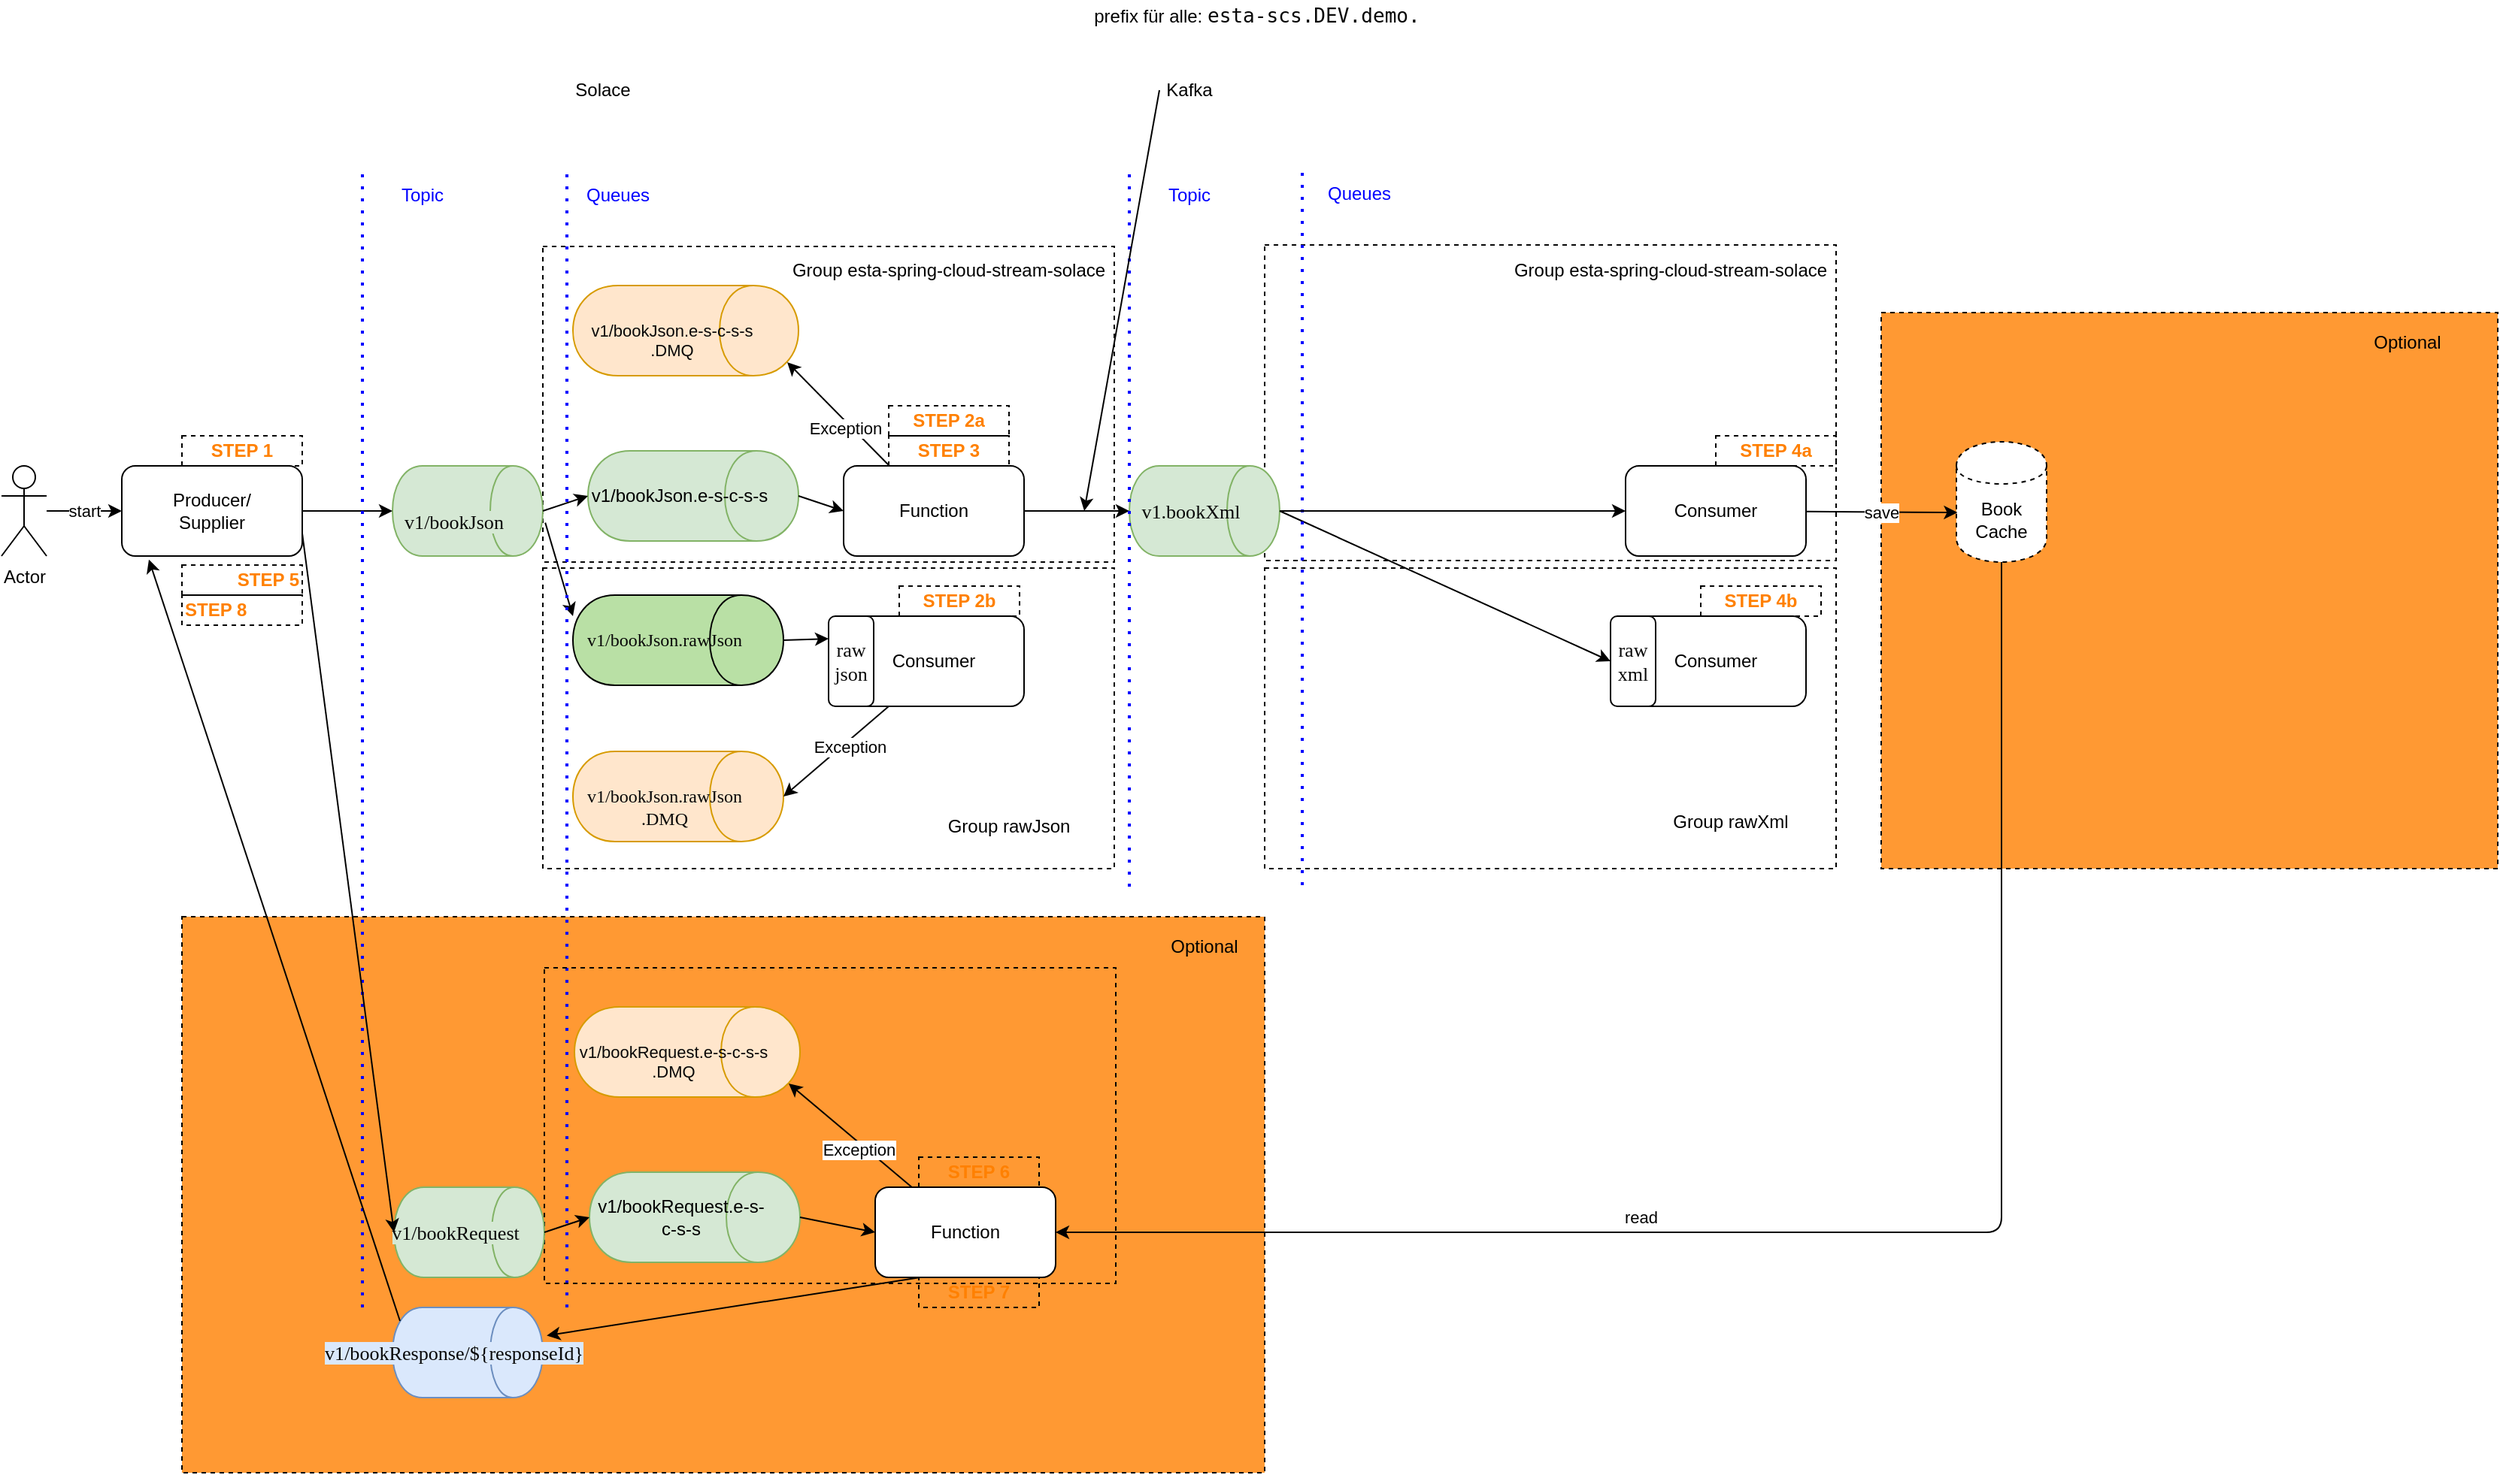 <mxfile version="13.4.4" type="atlas"><mxAtlasLibraries/><diagram id="B9a0p1pbeQFjY8oU1k2n" name="Seite-1"><mxGraphModel dx="1648" dy="1129" grid="1" gridSize="10" guides="1" tooltips="1" connect="1" arrows="1" fold="1" page="0" pageScale="1" pageWidth="827" pageHeight="1169" math="0" shadow="0"><root><mxCell id="0"/><mxCell id="1" parent="0"/><mxCell id="ZoNJKF1gIzMGIUV_nnu--8" value="&lt;h1&gt;&lt;br&gt;&lt;/h1&gt;" style="text;html=1;spacing=5;spacingTop=-20;whiteSpace=wrap;overflow=hidden;rounded=0;strokeColor=#000000;dashed=1;fillColor=#FF9933;" vertex="1" parent="1"><mxGeometry x="1010" y="18" width="410" height="370" as="geometry"/></mxCell><mxCell id="ZoNJKF1gIzMGIUV_nnu--9" value="Optional" style="text;html=1;strokeColor=none;fillColor=none;align=center;verticalAlign=middle;whiteSpace=wrap;rounded=0;" vertex="1" parent="1"><mxGeometry x="1340" y="28" width="40" height="20" as="geometry"/></mxCell><mxCell id="ZoNJKF1gIzMGIUV_nnu--1" value="&lt;h1&gt;&lt;br&gt;&lt;/h1&gt;" style="text;html=1;fillColor=none;spacing=5;spacingTop=-20;whiteSpace=wrap;overflow=hidden;rounded=0;strokeColor=#000000;dashed=1;" vertex="1" parent="1"><mxGeometry x="600" y="188" width="380" height="200" as="geometry"/></mxCell><mxCell id="ZoNJKF1gIzMGIUV_nnu--3" value="&lt;h1&gt;&lt;br&gt;&lt;/h1&gt;" style="text;html=1;spacing=5;spacingTop=-20;whiteSpace=wrap;overflow=hidden;rounded=0;strokeColor=#000000;dashed=1;fillColor=#FF9933;" vertex="1" parent="1"><mxGeometry x="-120" y="420" width="720" height="370" as="geometry"/></mxCell><mxCell id="gQ2z5WsF4v__2IKxMWcm-5" value="&lt;h1&gt;&lt;br&gt;&lt;/h1&gt;" style="text;html=1;fillColor=none;spacing=5;spacingTop=-20;whiteSpace=wrap;overflow=hidden;rounded=0;strokeColor=#000000;dashed=1;" parent="1" vertex="1"><mxGeometry x="120" y="188" width="380" height="200" as="geometry"/></mxCell><mxCell id="q3bkf8AWEYPeqsA7sGzB-5" value="&lt;h1&gt;&lt;br&gt;&lt;/h1&gt;" style="text;html=1;fillColor=none;spacing=5;spacingTop=-20;whiteSpace=wrap;overflow=hidden;rounded=0;strokeColor=#000000;dashed=1;" parent="1" vertex="1"><mxGeometry x="600" y="-27" width="380" height="210" as="geometry"/></mxCell><mxCell id="NH3H8TYd-tB6PFfDmdh2-1" value="&lt;h1&gt;&lt;br&gt;&lt;/h1&gt;" style="text;html=1;fillColor=none;spacing=5;spacingTop=-20;whiteSpace=wrap;overflow=hidden;rounded=0;strokeColor=#000000;dashed=1;" parent="1" vertex="1"><mxGeometry x="120" y="-26" width="380" height="210" as="geometry"/></mxCell><mxCell id="_8QoGakVuBmn7tM055Zg-2" value="Actor" style="shape=umlActor;verticalLabelPosition=bottom;verticalAlign=top;html=1;outlineConnect=0;" parent="1" vertex="1"><mxGeometry x="-240" y="120" width="30" height="60" as="geometry"/></mxCell><mxCell id="_8QoGakVuBmn7tM055Zg-3" value="Producer/&lt;br&gt;Supplier" style="rounded=1;whiteSpace=wrap;html=1;" parent="1" vertex="1"><mxGeometry x="-160" y="120" width="120" height="60" as="geometry"/></mxCell><mxCell id="_8QoGakVuBmn7tM055Zg-4" value="&lt;span style=&quot;background-color: rgb(213 , 232 , 212)&quot;&gt;&lt;br&gt;&lt;br&gt;&lt;/span&gt;&lt;pre style=&quot;font-style: normal ; font-weight: 400 ; letter-spacing: normal ; text-align: center ; text-indent: 0px ; text-transform: none ; word-spacing: 0px ; color: rgb(8 , 8 , 8) ; font-family: &amp;#34;jetbrains mono&amp;#34; ; font-size: 9.8pt&quot;&gt;&lt;span style=&quot;background-color: rgb(213 , 232 , 212)&quot;&gt;v1/bookJson&lt;/span&gt;&lt;/pre&gt;&lt;span style=&quot;background-color: rgb(213 , 232 , 212)&quot;&gt;&lt;br&gt;&lt;/span&gt;" style="shape=cylinder;whiteSpace=wrap;html=1;boundedLbl=1;backgroundOutline=1;direction=south;fillColor=#d5e8d4;strokeColor=#82b366;" parent="1" vertex="1"><mxGeometry x="20" y="120" width="100" height="60" as="geometry"/></mxCell><mxCell id="_8QoGakVuBmn7tM055Zg-5" value="&lt;p&gt;&lt;font style=&quot;font-size: 12px&quot;&gt;v1/bookJson.e-s-c-s-s&lt;/font&gt;&lt;/p&gt;" style="shape=cylinder;whiteSpace=wrap;html=1;boundedLbl=1;backgroundOutline=1;direction=south;fillColor=#d5e8d4;strokeColor=#82b366;" parent="1" vertex="1"><mxGeometry x="150" y="110" width="140" height="60" as="geometry"/></mxCell><mxCell id="_8QoGakVuBmn7tM055Zg-6" value="start" style="endArrow=classic;html=1;entryX=0;entryY=0.5;entryDx=0;entryDy=0;" parent="1" source="_8QoGakVuBmn7tM055Zg-2" target="_8QoGakVuBmn7tM055Zg-3" edge="1"><mxGeometry width="50" height="50" relative="1" as="geometry"><mxPoint x="180" y="230" as="sourcePoint"/><mxPoint x="230" y="180" as="targetPoint"/></mxGeometry></mxCell><mxCell id="_8QoGakVuBmn7tM055Zg-7" value="" style="endArrow=classic;html=1;exitX=1;exitY=0.5;exitDx=0;exitDy=0;entryX=0.5;entryY=1;entryDx=0;entryDy=0;" parent="1" source="_8QoGakVuBmn7tM055Zg-3" target="_8QoGakVuBmn7tM055Zg-4" edge="1"><mxGeometry width="50" height="50" relative="1" as="geometry"><mxPoint x="180" y="230" as="sourcePoint"/><mxPoint x="230" y="180" as="targetPoint"/></mxGeometry></mxCell><mxCell id="_8QoGakVuBmn7tM055Zg-8" value="Function" style="rounded=1;whiteSpace=wrap;html=1;" parent="1" vertex="1"><mxGeometry x="320" y="120" width="120" height="60" as="geometry"/></mxCell><mxCell id="_8QoGakVuBmn7tM055Zg-9" value="" style="endArrow=classic;html=1;exitX=0.5;exitY=0;exitDx=0;exitDy=0;entryX=0.5;entryY=1;entryDx=0;entryDy=0;" parent="1" source="_8QoGakVuBmn7tM055Zg-4" target="_8QoGakVuBmn7tM055Zg-5" edge="1"><mxGeometry width="50" height="50" relative="1" as="geometry"><mxPoint x="180" y="230" as="sourcePoint"/><mxPoint x="140" y="130" as="targetPoint"/></mxGeometry></mxCell><mxCell id="gQ2z5WsF4v__2IKxMWcm-3" value="" style="group" parent="1" vertex="1" connectable="0"><mxGeometry x="310" y="220" width="130" height="60" as="geometry"/></mxCell><mxCell id="gQ2z5WsF4v__2IKxMWcm-1" value="Consumer" style="rounded=1;whiteSpace=wrap;html=1;" parent="gQ2z5WsF4v__2IKxMWcm-3" vertex="1"><mxGeometry x="10" width="120" height="60" as="geometry"/></mxCell><mxCell id="gQ2z5WsF4v__2IKxMWcm-2" value="&lt;pre style=&quot;color: rgb(8 , 8 , 8) ; font-family: &amp;#34;jetbrains mono&amp;#34; ; font-size: 9.8pt&quot;&gt;raw&lt;br/&gt;json&lt;/pre&gt;" style="rounded=1;whiteSpace=wrap;html=1;direction=south;" parent="gQ2z5WsF4v__2IKxMWcm-3" vertex="1"><mxGeometry width="30" height="60" as="geometry"/></mxCell><mxCell id="gQ2z5WsF4v__2IKxMWcm-4" value="" style="endArrow=classic;html=1;exitX=0.63;exitY=-0.016;exitDx=0;exitDy=0;exitPerimeter=0;" parent="1" source="_8QoGakVuBmn7tM055Zg-4" edge="1"><mxGeometry width="50" height="50" relative="1" as="geometry"><mxPoint x="10" y="290" as="sourcePoint"/><mxPoint x="140" y="220" as="targetPoint"/></mxGeometry></mxCell><mxCell id="gQ2z5WsF4v__2IKxMWcm-7" value="&lt;span style=&quot;color: rgb(8 , 8 , 8) ; font-family: &amp;#34;jetbrains mono&amp;#34; ; font-size: 9.8pt&quot;&gt;v1.bookXml&lt;/span&gt;" style="shape=cylinder;whiteSpace=wrap;html=1;boundedLbl=1;backgroundOutline=1;direction=south;fillColor=#d5e8d4;strokeColor=#82b366;" parent="1" vertex="1"><mxGeometry x="510" y="120" width="100" height="60" as="geometry"/></mxCell><mxCell id="gQ2z5WsF4v__2IKxMWcm-8" value="" style="endArrow=classic;html=1;entryX=0.5;entryY=1;entryDx=0;entryDy=0;exitX=1;exitY=0.5;exitDx=0;exitDy=0;" parent="1" source="_8QoGakVuBmn7tM055Zg-8" target="gQ2z5WsF4v__2IKxMWcm-7" edge="1"><mxGeometry width="50" height="50" relative="1" as="geometry"><mxPoint x="370" y="300" as="sourcePoint"/><mxPoint x="420" y="250" as="targetPoint"/></mxGeometry></mxCell><mxCell id="gQ2z5WsF4v__2IKxMWcm-9" value="Consumer" style="rounded=1;whiteSpace=wrap;html=1;" parent="1" vertex="1"><mxGeometry x="840" y="120" width="120" height="60" as="geometry"/></mxCell><mxCell id="gQ2z5WsF4v__2IKxMWcm-12" value="" style="group" parent="1" vertex="1" connectable="0"><mxGeometry x="830" y="220" width="130" height="60" as="geometry"/></mxCell><mxCell id="gQ2z5WsF4v__2IKxMWcm-13" value="Consumer" style="rounded=1;whiteSpace=wrap;html=1;" parent="gQ2z5WsF4v__2IKxMWcm-12" vertex="1"><mxGeometry x="10" width="120" height="60" as="geometry"/></mxCell><mxCell id="gQ2z5WsF4v__2IKxMWcm-14" value="&lt;pre style=&quot;color: rgb(8 , 8 , 8) ; font-family: &amp;#34;jetbrains mono&amp;#34; ; font-size: 9.8pt&quot;&gt;raw&lt;br&gt;xml&lt;/pre&gt;" style="rounded=1;whiteSpace=wrap;html=1;direction=south;" parent="gQ2z5WsF4v__2IKxMWcm-12" vertex="1"><mxGeometry width="30" height="60" as="geometry"/></mxCell><mxCell id="gQ2z5WsF4v__2IKxMWcm-15" value="" style="endArrow=classic;html=1;entryX=0.5;entryY=1;entryDx=0;entryDy=0;" parent="1" target="gQ2z5WsF4v__2IKxMWcm-14" edge="1"><mxGeometry width="50" height="50" relative="1" as="geometry"><mxPoint x="610" y="150" as="sourcePoint"/><mxPoint x="420" y="230" as="targetPoint"/></mxGeometry></mxCell><mxCell id="gQ2z5WsF4v__2IKxMWcm-17" value="&lt;p style=&quot;font-style: normal ; font-weight: 400 ; letter-spacing: normal ; text-align: center ; text-indent: 0px ; text-transform: none ; word-spacing: 0px ; color: rgb(8 , 8 , 8) ; font-size: 11px&quot;&gt;&lt;font style=&quot;font-size: 11px&quot;&gt;&lt;br&gt;&lt;/font&gt;&lt;font style=&quot;font-size: 11px&quot;&gt;&lt;span style=&quot;color: rgb(8 , 8 , 8)&quot;&gt;v1/bookJson.e-s-c-s-s&lt;br&gt;&lt;/span&gt;&lt;/font&gt;&lt;font style=&quot;font-size: 11px&quot; face=&quot;Helvetica&quot;&gt;.DMQ&lt;/font&gt;&lt;/p&gt;" style="shape=cylinder;whiteSpace=wrap;html=1;boundedLbl=1;backgroundOutline=1;direction=south;fillColor=#ffe6cc;strokeColor=#d79b00;" parent="1" vertex="1"><mxGeometry x="140" width="150" height="60" as="geometry"/></mxCell><mxCell id="gQ2z5WsF4v__2IKxMWcm-19" value="&lt;p style=&quot;color: rgb(8 , 8 , 8) ; font-family: &amp;#34;jetbrains mono&amp;#34;&quot;&gt;&lt;font style=&quot;font-size: 12px&quot;&gt;&lt;br&gt;&lt;/font&gt;&lt;font style=&quot;font-size: 12px&quot;&gt;&lt;span style=&quot;color: rgb(8 , 8 , 8) ; font-family: &amp;#34;jetbrains mono&amp;#34;&quot;&gt;v1/bookJson.rawJson&lt;br&gt;&lt;/span&gt;&lt;/font&gt;&lt;font style=&quot;font-size: 12px&quot;&gt;.DMQ&lt;/font&gt;&lt;/p&gt;" style="shape=cylinder;whiteSpace=wrap;html=1;boundedLbl=1;backgroundOutline=1;direction=south;fillColor=#ffe6cc;strokeColor=#d79b00;" parent="1" vertex="1"><mxGeometry x="140" y="310" width="140" height="60" as="geometry"/></mxCell><mxCell id="gQ2z5WsF4v__2IKxMWcm-21" value="&lt;font style=&quot;font-size: 12px&quot;&gt;&lt;span style=&quot;color: rgb(8 , 8 , 8) ; font-family: &amp;#34;jetbrains mono&amp;#34;&quot;&gt;v1/bookJson.rawJson&lt;/span&gt;&lt;/font&gt;" style="shape=cylinder;whiteSpace=wrap;html=1;boundedLbl=1;backgroundOutline=1;direction=south;fillColor=#B9E0A5;" parent="1" vertex="1"><mxGeometry x="140" y="206" width="140" height="60" as="geometry"/></mxCell><mxCell id="gQ2z5WsF4v__2IKxMWcm-22" value="Book&lt;br&gt;Cache" style="shape=cylinder;whiteSpace=wrap;html=1;boundedLbl=1;backgroundOutline=1;dashed=1;strokeColor=#000000;" parent="1" vertex="1"><mxGeometry x="1060" y="104" width="60" height="80" as="geometry"/></mxCell><mxCell id="gQ2z5WsF4v__2IKxMWcm-23" value="save" style="endArrow=classic;html=1;entryX=0.012;entryY=0.588;entryDx=0;entryDy=0;entryPerimeter=0;" parent="1" source="gQ2z5WsF4v__2IKxMWcm-9" target="gQ2z5WsF4v__2IKxMWcm-22" edge="1"><mxGeometry width="50" height="50" relative="1" as="geometry"><mxPoint x="580" y="270" as="sourcePoint"/><mxPoint x="630" y="220" as="targetPoint"/></mxGeometry></mxCell><mxCell id="NH3H8TYd-tB6PFfDmdh2-3" value="Group esta-spring-cloud-stream-solace" style="text;html=1;strokeColor=none;fillColor=none;align=center;verticalAlign=middle;whiteSpace=wrap;rounded=0;" parent="1" vertex="1"><mxGeometry x="280" y="-20" width="220" height="20" as="geometry"/></mxCell><mxCell id="NH3H8TYd-tB6PFfDmdh2-4" value="Group rawJson" style="text;html=1;strokeColor=none;fillColor=none;align=center;verticalAlign=middle;whiteSpace=wrap;rounded=0;" parent="1" vertex="1"><mxGeometry x="370" y="350" width="120" height="20" as="geometry"/></mxCell><mxCell id="q3bkf8AWEYPeqsA7sGzB-4" value="Group rawXml" style="text;html=1;strokeColor=none;fillColor=none;align=center;verticalAlign=middle;whiteSpace=wrap;rounded=0;" parent="1" vertex="1"><mxGeometry x="850" y="347" width="120" height="20" as="geometry"/></mxCell><mxCell id="q3bkf8AWEYPeqsA7sGzB-6" value="Group esta-spring-cloud-stream-solace" style="text;html=1;strokeColor=none;fillColor=none;align=center;verticalAlign=middle;whiteSpace=wrap;rounded=0;" parent="1" vertex="1"><mxGeometry x="760" y="-20" width="220" height="20" as="geometry"/></mxCell><mxCell id="q3bkf8AWEYPeqsA7sGzB-13" value="" style="endArrow=classic;html=1;entryX=0.85;entryY=0.05;entryDx=0;entryDy=0;entryPerimeter=0;" parent="1" source="_8QoGakVuBmn7tM055Zg-8" target="gQ2z5WsF4v__2IKxMWcm-17" edge="1"><mxGeometry width="50" height="50" relative="1" as="geometry"><mxPoint x="900.68" y="301.44" as="sourcePoint"/><mxPoint x="800" y="360" as="targetPoint"/></mxGeometry></mxCell><mxCell id="q3bkf8AWEYPeqsA7sGzB-14" value="Exception" style="edgeLabel;html=1;align=center;verticalAlign=middle;resizable=0;points=[];" parent="q3bkf8AWEYPeqsA7sGzB-13" vertex="1" connectable="0"><mxGeometry x="-0.19" y="3" relative="1" as="geometry"><mxPoint as="offset"/></mxGeometry></mxCell><mxCell id="q3bkf8AWEYPeqsA7sGzB-15" value="" style="endArrow=classic;html=1;entryX=0.5;entryY=0;entryDx=0;entryDy=0;exitX=0.25;exitY=1;exitDx=0;exitDy=0;" parent="1" source="gQ2z5WsF4v__2IKxMWcm-1" target="gQ2z5WsF4v__2IKxMWcm-19" edge="1"><mxGeometry width="50" height="50" relative="1" as="geometry"><mxPoint x="910.68" y="311.44" as="sourcePoint"/><mxPoint x="810" y="370" as="targetPoint"/></mxGeometry></mxCell><mxCell id="q3bkf8AWEYPeqsA7sGzB-16" value="Exception" style="edgeLabel;html=1;align=center;verticalAlign=middle;resizable=0;points=[];" parent="q3bkf8AWEYPeqsA7sGzB-15" vertex="1" connectable="0"><mxGeometry x="-0.19" y="3" relative="1" as="geometry"><mxPoint as="offset"/></mxGeometry></mxCell><mxCell id="HxnsnMGK-LNMw50h6A6P-2" value="" style="endArrow=none;dashed=1;html=1;dashPattern=1 3;strokeWidth=2;strokeColor=#0000FF;" parent="1" edge="1"><mxGeometry width="50" height="50" relative="1" as="geometry"><mxPoint y="680" as="sourcePoint"/><mxPoint y="-80" as="targetPoint"/></mxGeometry></mxCell><mxCell id="HxnsnMGK-LNMw50h6A6P-3" value="&lt;font color=&quot;#0000ff&quot;&gt;Topic&lt;/font&gt;" style="text;html=1;strokeColor=none;fillColor=none;align=center;verticalAlign=middle;whiteSpace=wrap;rounded=0;" parent="1" vertex="1"><mxGeometry x="20" y="-70" width="40" height="20" as="geometry"/></mxCell><mxCell id="HxnsnMGK-LNMw50h6A6P-4" value="" style="endArrow=none;dashed=1;html=1;dashPattern=1 3;strokeWidth=2;strokeColor=#0000FF;" parent="1" edge="1"><mxGeometry width="50" height="50" relative="1" as="geometry"><mxPoint x="136" y="680" as="sourcePoint"/><mxPoint x="136" y="-80" as="targetPoint"/></mxGeometry></mxCell><mxCell id="HxnsnMGK-LNMw50h6A6P-5" value="&lt;font color=&quot;#0000ff&quot;&gt;Queues&lt;/font&gt;" style="text;html=1;strokeColor=none;fillColor=none;align=center;verticalAlign=middle;whiteSpace=wrap;rounded=0;" parent="1" vertex="1"><mxGeometry x="150" y="-70" width="40" height="20" as="geometry"/></mxCell><mxCell id="HxnsnMGK-LNMw50h6A6P-6" value="" style="endArrow=none;dashed=1;html=1;dashPattern=1 3;strokeWidth=2;strokeColor=#0000FF;" parent="1" edge="1"><mxGeometry width="50" height="50" relative="1" as="geometry"><mxPoint x="510" y="400" as="sourcePoint"/><mxPoint x="510" y="-80" as="targetPoint"/></mxGeometry></mxCell><mxCell id="HxnsnMGK-LNMw50h6A6P-7" value="&lt;font color=&quot;#0000ff&quot;&gt;Topic&lt;/font&gt;" style="text;html=1;strokeColor=none;fillColor=none;align=center;verticalAlign=middle;whiteSpace=wrap;rounded=0;" parent="1" vertex="1"><mxGeometry x="530" y="-70" width="40" height="20" as="geometry"/></mxCell><mxCell id="HxnsnMGK-LNMw50h6A6P-9" value="&lt;font color=&quot;#0000ff&quot;&gt;Queues&lt;/font&gt;" style="text;html=1;strokeColor=none;fillColor=none;align=center;verticalAlign=middle;whiteSpace=wrap;rounded=0;" parent="1" vertex="1"><mxGeometry x="643" y="-71" width="40" height="20" as="geometry"/></mxCell><mxCell id="HxnsnMGK-LNMw50h6A6P-10" value="" style="endArrow=none;dashed=1;html=1;dashPattern=1 3;strokeWidth=2;strokeColor=#0000FF;" parent="1" edge="1"><mxGeometry width="50" height="50" relative="1" as="geometry"><mxPoint x="625" y="399" as="sourcePoint"/><mxPoint x="625" y="-81" as="targetPoint"/></mxGeometry></mxCell><mxCell id="MzjnMUtOH9DiS77nHSEA-1" value="" style="endArrow=classic;html=1;exitX=0.5;exitY=0;exitDx=0;exitDy=0;entryX=0.25;entryY=1;entryDx=0;entryDy=0;" parent="1" source="gQ2z5WsF4v__2IKxMWcm-21" target="gQ2z5WsF4v__2IKxMWcm-2" edge="1"><mxGeometry width="50" height="50" relative="1" as="geometry"><mxPoint x="350" y="240" as="sourcePoint"/><mxPoint x="400" y="190" as="targetPoint"/></mxGeometry></mxCell><mxCell id="MzjnMUtOH9DiS77nHSEA-2" value="" style="endArrow=classic;html=1;exitX=0.5;exitY=0;exitDx=0;exitDy=0;entryX=0;entryY=0.5;entryDx=0;entryDy=0;" parent="1" source="_8QoGakVuBmn7tM055Zg-5" target="_8QoGakVuBmn7tM055Zg-8" edge="1"><mxGeometry width="50" height="50" relative="1" as="geometry"><mxPoint x="350" y="240" as="sourcePoint"/><mxPoint x="400" y="190" as="targetPoint"/></mxGeometry></mxCell><mxCell id="MzjnMUtOH9DiS77nHSEA-4" value="" style="endArrow=classic;html=1;entryX=0;entryY=0.5;entryDx=0;entryDy=0;" parent="1" source="gQ2z5WsF4v__2IKxMWcm-7" target="gQ2z5WsF4v__2IKxMWcm-9" edge="1"><mxGeometry width="50" height="50" relative="1" as="geometry"><mxPoint x="800" y="150" as="sourcePoint"/><mxPoint x="400" y="190" as="targetPoint"/></mxGeometry></mxCell><mxCell id="uOl0-MsYEqPzcQoNajUw-1" value="&lt;b&gt;&lt;font color=&quot;#ff8000&quot;&gt;STEP 1&lt;/font&gt;&lt;/b&gt;" style="text;html=1;fillColor=none;align=center;verticalAlign=middle;whiteSpace=wrap;rounded=0;strokeColor=#000000;dashed=1;" parent="1" vertex="1"><mxGeometry x="-120" y="100" width="80" height="20" as="geometry"/></mxCell><mxCell id="uOl0-MsYEqPzcQoNajUw-3" value="&lt;b&gt;&lt;font color=&quot;#ff8000&quot;&gt;STEP 2a&lt;/font&gt;&lt;/b&gt;" style="text;html=1;fillColor=none;align=center;verticalAlign=middle;whiteSpace=wrap;rounded=0;strokeColor=#000000;dashed=1;" parent="1" vertex="1"><mxGeometry x="350" y="80" width="80" height="20" as="geometry"/></mxCell><mxCell id="uOl0-MsYEqPzcQoNajUw-4" value="&lt;b&gt;&lt;font color=&quot;#ff8000&quot;&gt;STEP 2b&lt;/font&gt;&lt;/b&gt;" style="text;html=1;fillColor=none;align=center;verticalAlign=middle;whiteSpace=wrap;rounded=0;strokeColor=#000000;dashed=1;" parent="1" vertex="1"><mxGeometry x="357" y="200" width="80" height="20" as="geometry"/></mxCell><mxCell id="uOl0-MsYEqPzcQoNajUw-7" value="&lt;b&gt;&lt;font color=&quot;#ff8000&quot;&gt;STEP 3&lt;/font&gt;&lt;/b&gt;" style="text;html=1;fillColor=none;align=center;verticalAlign=middle;whiteSpace=wrap;rounded=0;strokeColor=#000000;dashed=1;" parent="1" vertex="1"><mxGeometry x="350" y="100" width="80" height="20" as="geometry"/></mxCell><mxCell id="uOl0-MsYEqPzcQoNajUw-8" value="&lt;b&gt;&lt;font color=&quot;#ff8000&quot;&gt;STEP 4a&lt;/font&gt;&lt;/b&gt;" style="text;html=1;fillColor=none;align=center;verticalAlign=middle;whiteSpace=wrap;rounded=0;strokeColor=#000000;dashed=1;" parent="1" vertex="1"><mxGeometry x="900" y="100" width="80" height="20" as="geometry"/></mxCell><mxCell id="uOl0-MsYEqPzcQoNajUw-13" value="&lt;b&gt;&lt;font color=&quot;#ff8000&quot;&gt;STEP 4b&lt;/font&gt;&lt;/b&gt;" style="text;html=1;fillColor=none;align=center;verticalAlign=middle;whiteSpace=wrap;rounded=0;strokeColor=#000000;dashed=1;" parent="1" vertex="1"><mxGeometry x="890" y="200" width="80" height="20" as="geometry"/></mxCell><mxCell id="FNeBr-iLTQfRdJuL6F64-1" value="&lt;b&gt;&lt;font color=&quot;#ff8000&quot;&gt;STEP 5&lt;/font&gt;&lt;/b&gt;" style="text;html=1;fillColor=none;align=right;verticalAlign=middle;whiteSpace=wrap;rounded=0;strokeColor=#000000;dashed=1;" parent="1" vertex="1"><mxGeometry x="-120" y="186" width="80" height="20" as="geometry"/></mxCell><mxCell id="FNeBr-iLTQfRdJuL6F64-2" value="&lt;h1&gt;&lt;br&gt;&lt;/h1&gt;" style="text;html=1;fillColor=none;spacing=5;spacingTop=-20;whiteSpace=wrap;overflow=hidden;rounded=0;strokeColor=#000000;dashed=1;" parent="1" vertex="1"><mxGeometry x="121" y="454" width="380" height="210" as="geometry"/></mxCell><mxCell id="FNeBr-iLTQfRdJuL6F64-3" value="&lt;span style=&quot;background-color: rgb(213 , 232 , 212) ; color: rgb(8 , 8 , 8) ; font-family: &amp;#34;jetbrains mono&amp;#34; ; font-size: 9.8pt&quot;&gt;v1/bookRequest&lt;/span&gt;" style="shape=cylinder;whiteSpace=wrap;html=1;boundedLbl=1;backgroundOutline=1;direction=south;fillColor=#d5e8d4;strokeColor=#82b366;" parent="1" vertex="1"><mxGeometry x="21" y="600" width="100" height="60" as="geometry"/></mxCell><mxCell id="FNeBr-iLTQfRdJuL6F64-4" value="&lt;p&gt;&lt;font style=&quot;font-size: 12px&quot;&gt;v1/bookRequest.e-s-c-s-s&lt;/font&gt;&lt;/p&gt;" style="shape=cylinder;whiteSpace=wrap;html=1;boundedLbl=1;backgroundOutline=1;direction=south;fillColor=#d5e8d4;strokeColor=#82b366;" parent="1" vertex="1"><mxGeometry x="151" y="590" width="140" height="60" as="geometry"/></mxCell><mxCell id="FNeBr-iLTQfRdJuL6F64-5" value="Function" style="rounded=1;whiteSpace=wrap;html=1;" parent="1" vertex="1"><mxGeometry x="341" y="600" width="120" height="60" as="geometry"/></mxCell><mxCell id="FNeBr-iLTQfRdJuL6F64-6" value="" style="endArrow=classic;html=1;exitX=0.5;exitY=0;exitDx=0;exitDy=0;entryX=0.5;entryY=1;entryDx=0;entryDy=0;" parent="1" source="FNeBr-iLTQfRdJuL6F64-3" target="FNeBr-iLTQfRdJuL6F64-4" edge="1"><mxGeometry width="50" height="50" relative="1" as="geometry"><mxPoint x="160" y="710" as="sourcePoint"/><mxPoint x="120" y="610" as="targetPoint"/></mxGeometry></mxCell><mxCell id="FNeBr-iLTQfRdJuL6F64-7" value="&lt;p style=&quot;font-style: normal ; font-weight: 400 ; letter-spacing: normal ; text-align: center ; text-indent: 0px ; text-transform: none ; word-spacing: 0px ; color: rgb(8 , 8 , 8) ; font-size: 11px&quot;&gt;&lt;font style=&quot;font-size: 11px&quot;&gt;&lt;br&gt;&lt;/font&gt;&lt;font style=&quot;font-size: 11px&quot;&gt;&lt;span style=&quot;color: rgb(8 , 8 , 8)&quot;&gt;v1/bookRequest.e-s-c-s-s&lt;br&gt;&lt;/span&gt;&lt;/font&gt;&lt;font style=&quot;font-size: 11px&quot; face=&quot;Helvetica&quot;&gt;.DMQ&lt;/font&gt;&lt;/p&gt;" style="shape=cylinder;whiteSpace=wrap;html=1;boundedLbl=1;backgroundOutline=1;direction=south;fillColor=#ffe6cc;strokeColor=#d79b00;" parent="1" vertex="1"><mxGeometry x="141" y="480" width="150" height="60" as="geometry"/></mxCell><mxCell id="FNeBr-iLTQfRdJuL6F64-8" value="" style="endArrow=classic;html=1;entryX=0.85;entryY=0.05;entryDx=0;entryDy=0;entryPerimeter=0;" parent="1" source="FNeBr-iLTQfRdJuL6F64-5" target="FNeBr-iLTQfRdJuL6F64-7" edge="1"><mxGeometry width="50" height="50" relative="1" as="geometry"><mxPoint x="880.68" y="781.44" as="sourcePoint"/><mxPoint x="780" y="840" as="targetPoint"/></mxGeometry></mxCell><mxCell id="FNeBr-iLTQfRdJuL6F64-9" value="Exception" style="edgeLabel;html=1;align=center;verticalAlign=middle;resizable=0;points=[];" parent="FNeBr-iLTQfRdJuL6F64-8" vertex="1" connectable="0"><mxGeometry x="-0.19" y="3" relative="1" as="geometry"><mxPoint as="offset"/></mxGeometry></mxCell><mxCell id="FNeBr-iLTQfRdJuL6F64-12" value="" style="endArrow=classic;html=1;exitX=0.5;exitY=0;exitDx=0;exitDy=0;entryX=0;entryY=0.5;entryDx=0;entryDy=0;" parent="1" source="FNeBr-iLTQfRdJuL6F64-4" target="FNeBr-iLTQfRdJuL6F64-5" edge="1"><mxGeometry width="50" height="50" relative="1" as="geometry"><mxPoint x="330" y="720" as="sourcePoint"/><mxPoint x="380" y="670" as="targetPoint"/></mxGeometry></mxCell><mxCell id="FNeBr-iLTQfRdJuL6F64-13" value="&lt;b&gt;&lt;font color=&quot;#ff8000&quot;&gt;STEP 6&lt;/font&gt;&lt;/b&gt;" style="text;html=1;fillColor=none;align=center;verticalAlign=middle;whiteSpace=wrap;rounded=0;strokeColor=#000000;dashed=1;" parent="1" vertex="1"><mxGeometry x="370" y="580" width="80" height="20" as="geometry"/></mxCell><mxCell id="FNeBr-iLTQfRdJuL6F64-14" value="&lt;b&gt;&lt;font color=&quot;#ff8000&quot;&gt;STEP 7&lt;/font&gt;&lt;/b&gt;" style="text;html=1;fillColor=none;align=center;verticalAlign=middle;whiteSpace=wrap;rounded=0;strokeColor=#000000;dashed=1;" parent="1" vertex="1"><mxGeometry x="370" y="660" width="80" height="20" as="geometry"/></mxCell><mxCell id="FNeBr-iLTQfRdJuL6F64-15" value="" style="endArrow=classic;html=1;exitX=1;exitY=0.75;exitDx=0;exitDy=0;entryX=0.5;entryY=1;entryDx=0;entryDy=0;" parent="1" source="_8QoGakVuBmn7tM055Zg-3" target="FNeBr-iLTQfRdJuL6F64-3" edge="1"><mxGeometry width="50" height="50" relative="1" as="geometry"><mxPoint x="280" y="490" as="sourcePoint"/><mxPoint x="330" y="440" as="targetPoint"/></mxGeometry></mxCell><mxCell id="FNeBr-iLTQfRdJuL6F64-16" value="" style="endArrow=none;html=1;exitX=1;exitY=0.5;exitDx=0;exitDy=0;entryX=0.5;entryY=1;entryDx=0;entryDy=0;startArrow=classic;startFill=1;endFill=0;" parent="1" source="FNeBr-iLTQfRdJuL6F64-5" target="gQ2z5WsF4v__2IKxMWcm-22" edge="1"><mxGeometry width="50" height="50" relative="1" as="geometry"><mxPoint x="590" y="400" as="sourcePoint"/><mxPoint x="640" y="350" as="targetPoint"/><Array as="points"><mxPoint x="1090" y="630"/></Array></mxGeometry></mxCell><mxCell id="FNeBr-iLTQfRdJuL6F64-17" value="read" style="edgeLabel;html=1;align=center;verticalAlign=middle;resizable=0;points=[];" parent="FNeBr-iLTQfRdJuL6F64-16" vertex="1" connectable="0"><mxGeometry x="0.686" relative="1" as="geometry"><mxPoint x="-240" y="267" as="offset"/></mxGeometry></mxCell><mxCell id="FNeBr-iLTQfRdJuL6F64-18" value="&lt;span style=&quot;color: rgb(8 , 8 , 8) ; font-family: &amp;#34;jetbrains mono&amp;#34; ; font-size: 9.8pt ; background-color: rgb(218 , 232 , 252)&quot;&gt;v1/bookResponse/${responseId}&lt;/span&gt;" style="shape=cylinder;whiteSpace=wrap;html=1;boundedLbl=1;backgroundOutline=1;direction=south;fillColor=#dae8fc;strokeColor=#6c8ebf;" parent="1" vertex="1"><mxGeometry x="20" y="680" width="100" height="60" as="geometry"/></mxCell><mxCell id="FNeBr-iLTQfRdJuL6F64-19" value="" style="endArrow=classic;html=1;exitX=0.25;exitY=1;exitDx=0;exitDy=0;entryX=0.312;entryY=-0.026;entryDx=0;entryDy=0;entryPerimeter=0;" parent="1" source="FNeBr-iLTQfRdJuL6F64-5" target="FNeBr-iLTQfRdJuL6F64-18" edge="1"><mxGeometry width="50" height="50" relative="1" as="geometry"><mxPoint x="440" y="400" as="sourcePoint"/><mxPoint x="490" y="350" as="targetPoint"/></mxGeometry></mxCell><mxCell id="FNeBr-iLTQfRdJuL6F64-20" value="" style="endArrow=classic;html=1;exitX=0.15;exitY=0.95;exitDx=0;exitDy=0;exitPerimeter=0;entryX=0.15;entryY=1.039;entryDx=0;entryDy=0;entryPerimeter=0;" parent="1" source="FNeBr-iLTQfRdJuL6F64-18" target="_8QoGakVuBmn7tM055Zg-3" edge="1"><mxGeometry width="50" height="50" relative="1" as="geometry"><mxPoint x="280" y="400" as="sourcePoint"/><mxPoint x="330" y="350" as="targetPoint"/></mxGeometry></mxCell><mxCell id="FNeBr-iLTQfRdJuL6F64-21" value="&lt;b&gt;&lt;font color=&quot;#ff8000&quot;&gt;STEP 8&lt;/font&gt;&lt;/b&gt;" style="text;html=1;fillColor=none;align=left;verticalAlign=middle;whiteSpace=wrap;rounded=0;strokeColor=#000000;dashed=1;" parent="1" vertex="1"><mxGeometry x="-120" y="206" width="80" height="20" as="geometry"/></mxCell><mxCell id="ZoNJKF1gIzMGIUV_nnu--2" value="Kafka" style="text;html=1;strokeColor=none;fillColor=none;align=center;verticalAlign=middle;whiteSpace=wrap;rounded=0;" vertex="1" parent="1"><mxGeometry x="530" y="-140" width="40" height="20" as="geometry"/></mxCell><mxCell id="ZoNJKF1gIzMGIUV_nnu--4" value="Optional" style="text;html=1;strokeColor=none;fillColor=none;align=center;verticalAlign=middle;whiteSpace=wrap;rounded=0;" vertex="1" parent="1"><mxGeometry x="540" y="430" width="40" height="20" as="geometry"/></mxCell><mxCell id="ZoNJKF1gIzMGIUV_nnu--5" value="Solace" style="text;html=1;strokeColor=none;fillColor=none;align=center;verticalAlign=middle;whiteSpace=wrap;rounded=0;" vertex="1" parent="1"><mxGeometry x="140" y="-140" width="40" height="20" as="geometry"/></mxCell><mxCell id="ZoNJKF1gIzMGIUV_nnu--6" value="prefix für alle:&amp;nbsp;&lt;span style=&quot;color: rgb(8 , 8 , 8) ; font-family: &amp;#34;jetbrains mono&amp;#34; , monospace ; font-size: 9.8pt&quot;&gt;esta-scs.DEV.&lt;/span&gt;&lt;span style=&quot;color: rgb(8 , 8 , 8) ; font-family: &amp;#34;jetbrains mono&amp;#34; , monospace ; font-size: 9.8pt&quot;&gt;demo.&lt;/span&gt;" style="text;html=1;strokeColor=none;fillColor=none;align=center;verticalAlign=middle;whiteSpace=wrap;rounded=0;" vertex="1" parent="1"><mxGeometry x="390" y="-190" width="410" height="20" as="geometry"/></mxCell><mxCell id="ZoNJKF1gIzMGIUV_nnu--7" value="" style="endArrow=classic;html=1;exitX=0;exitY=0.5;exitDx=0;exitDy=0;" edge="1" parent="1" source="ZoNJKF1gIzMGIUV_nnu--2"><mxGeometry width="50" height="50" relative="1" as="geometry"><mxPoint x="660" y="170" as="sourcePoint"/><mxPoint x="480" y="150" as="targetPoint"/></mxGeometry></mxCell></root></mxGraphModel></diagram></mxfile>